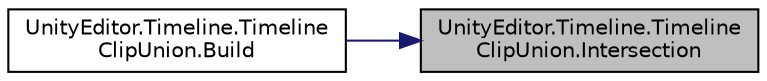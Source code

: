 digraph "UnityEditor.Timeline.TimelineClipUnion.Intersection"
{
 // LATEX_PDF_SIZE
  edge [fontname="Helvetica",fontsize="10",labelfontname="Helvetica",labelfontsize="10"];
  node [fontname="Helvetica",fontsize="10",shape=record];
  rankdir="RL";
  Node1 [label="UnityEditor.Timeline.Timeline\lClipUnion.Intersection",height=0.2,width=0.4,color="black", fillcolor="grey75", style="filled", fontcolor="black",tooltip=" "];
  Node1 -> Node2 [dir="back",color="midnightblue",fontsize="10",style="solid",fontname="Helvetica"];
  Node2 [label="UnityEditor.Timeline.Timeline\lClipUnion.Build",height=0.2,width=0.4,color="black", fillcolor="white", style="filled",URL="$class_unity_editor_1_1_timeline_1_1_timeline_clip_union.html#a42bfdea2b388845806ecf0735a47391b",tooltip=" "];
}
